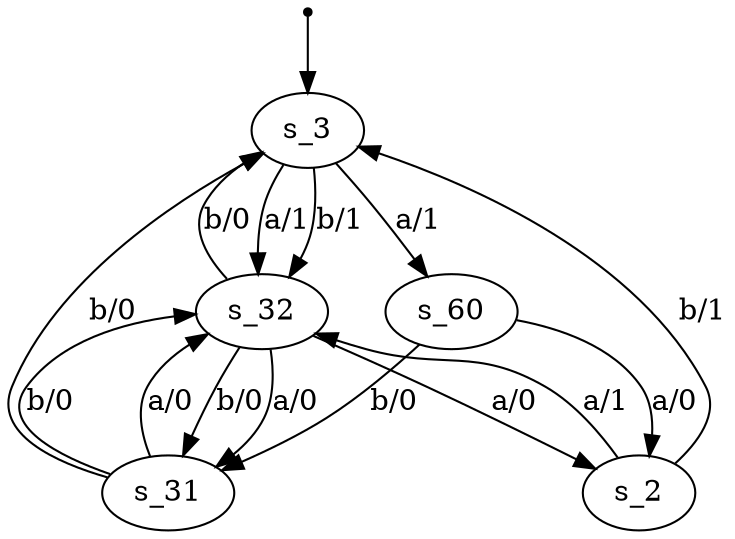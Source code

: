 digraph fsm {
	s_3 [root=true]
	s_32
	s_2
	s_31
	s_60
	qi [shape = point]
	qi -> s_3
	s_3 -> s_32 [label="a/1"]
	s_32 -> s_2 [label="a/0"]
	s_2 -> s_3 [label="b/1"]
	s_32 -> s_31 [label="b/0"]
	s_31 -> s_32 [label="b/0"]
	s_32 -> s_3 [label="b/0"]
	s_3 -> s_32 [label="b/1"]
	s_32 -> s_31 [label="a/0"]
	s_3 -> s_60 [label="a/1"]
	s_60 -> s_31 [label="b/0"]
	s_31 -> s_32 [label="a/0"]
	s_2 -> s_32 [label="a/1"]
	s_31 -> s_3 [label="b/0"]
	s_60 -> s_2 [label="a/0"]
}